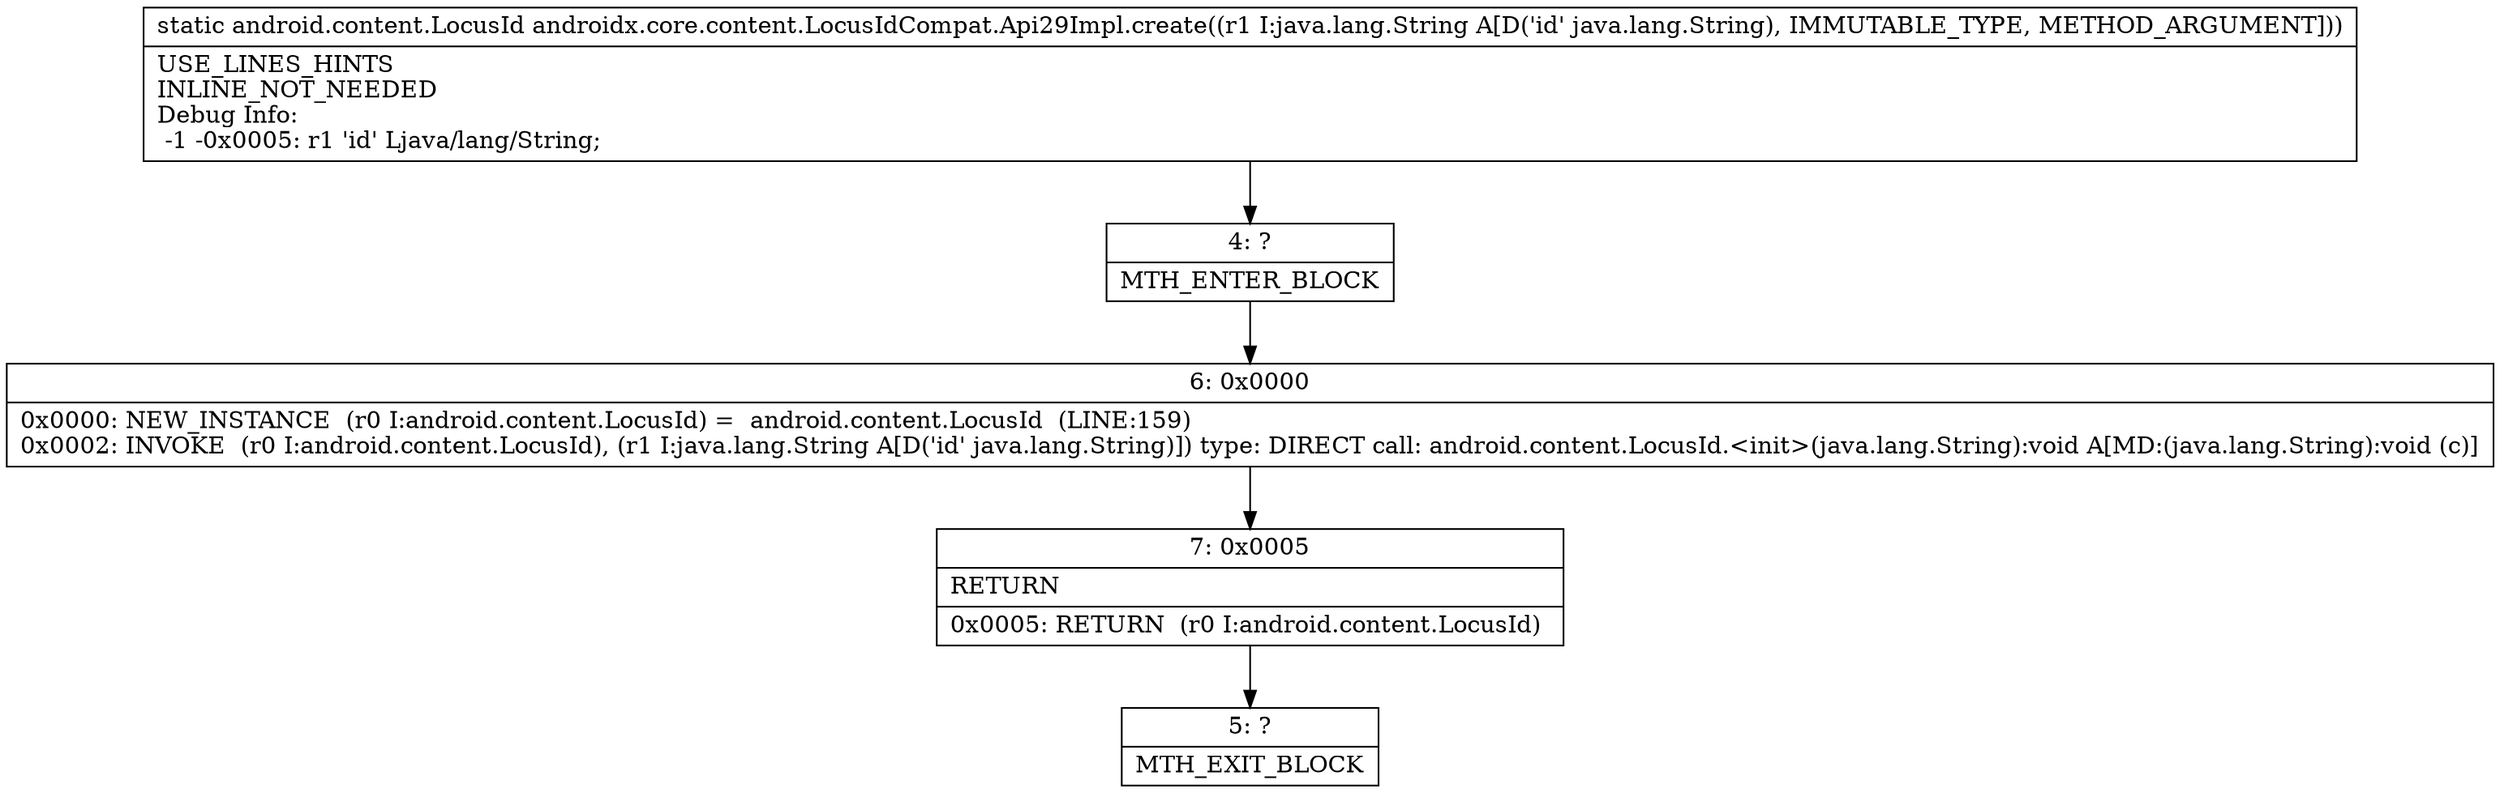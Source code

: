 digraph "CFG forandroidx.core.content.LocusIdCompat.Api29Impl.create(Ljava\/lang\/String;)Landroid\/content\/LocusId;" {
Node_4 [shape=record,label="{4\:\ ?|MTH_ENTER_BLOCK\l}"];
Node_6 [shape=record,label="{6\:\ 0x0000|0x0000: NEW_INSTANCE  (r0 I:android.content.LocusId) =  android.content.LocusId  (LINE:159)\l0x0002: INVOKE  (r0 I:android.content.LocusId), (r1 I:java.lang.String A[D('id' java.lang.String)]) type: DIRECT call: android.content.LocusId.\<init\>(java.lang.String):void A[MD:(java.lang.String):void (c)]\l}"];
Node_7 [shape=record,label="{7\:\ 0x0005|RETURN\l|0x0005: RETURN  (r0 I:android.content.LocusId) \l}"];
Node_5 [shape=record,label="{5\:\ ?|MTH_EXIT_BLOCK\l}"];
MethodNode[shape=record,label="{static android.content.LocusId androidx.core.content.LocusIdCompat.Api29Impl.create((r1 I:java.lang.String A[D('id' java.lang.String), IMMUTABLE_TYPE, METHOD_ARGUMENT]))  | USE_LINES_HINTS\lINLINE_NOT_NEEDED\lDebug Info:\l  \-1 \-0x0005: r1 'id' Ljava\/lang\/String;\l}"];
MethodNode -> Node_4;Node_4 -> Node_6;
Node_6 -> Node_7;
Node_7 -> Node_5;
}

